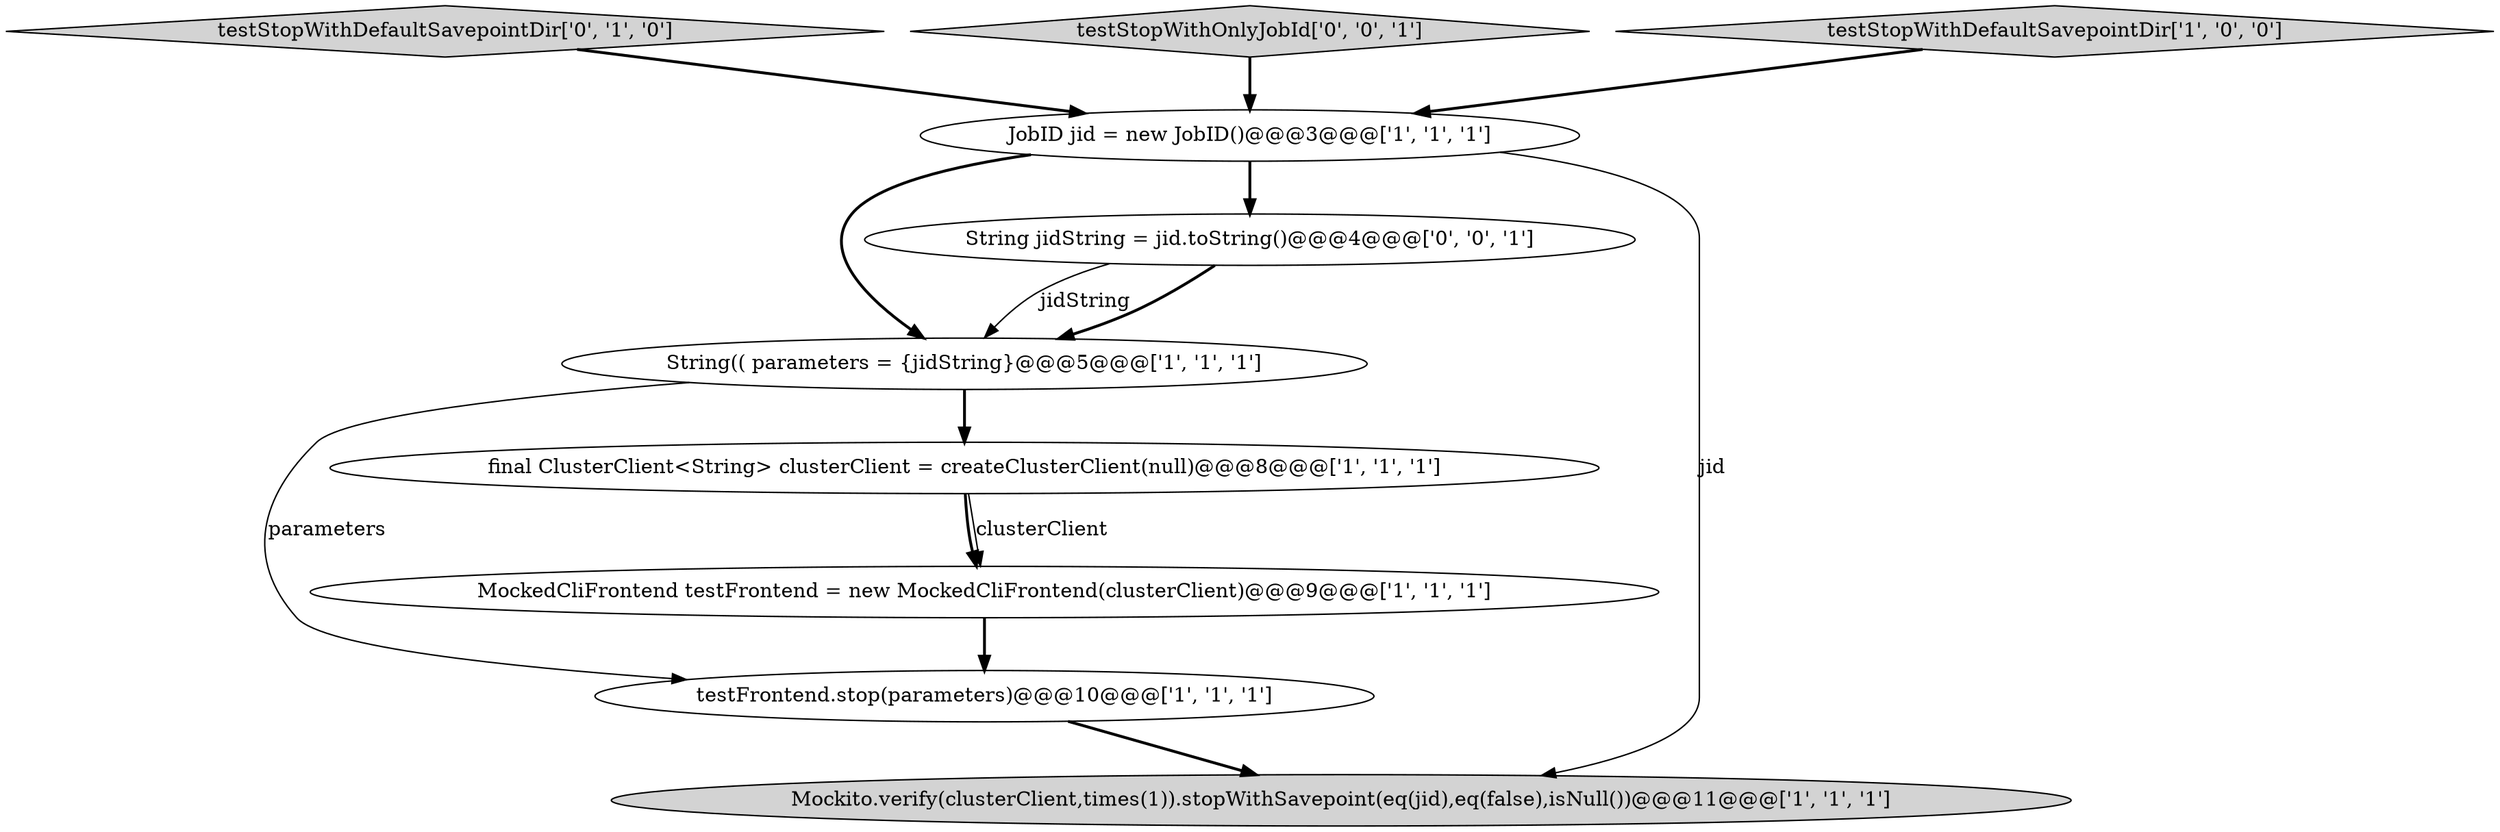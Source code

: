 digraph {
5 [style = filled, label = "JobID jid = new JobID()@@@3@@@['1', '1', '1']", fillcolor = white, shape = ellipse image = "AAA0AAABBB1BBB"];
4 [style = filled, label = "testFrontend.stop(parameters)@@@10@@@['1', '1', '1']", fillcolor = white, shape = ellipse image = "AAA0AAABBB1BBB"];
0 [style = filled, label = "String(( parameters = {jidString}@@@5@@@['1', '1', '1']", fillcolor = white, shape = ellipse image = "AAA0AAABBB1BBB"];
2 [style = filled, label = "final ClusterClient<String> clusterClient = createClusterClient(null)@@@8@@@['1', '1', '1']", fillcolor = white, shape = ellipse image = "AAA0AAABBB1BBB"];
6 [style = filled, label = "MockedCliFrontend testFrontend = new MockedCliFrontend(clusterClient)@@@9@@@['1', '1', '1']", fillcolor = white, shape = ellipse image = "AAA0AAABBB1BBB"];
7 [style = filled, label = "testStopWithDefaultSavepointDir['0', '1', '0']", fillcolor = lightgray, shape = diamond image = "AAA0AAABBB2BBB"];
8 [style = filled, label = "String jidString = jid.toString()@@@4@@@['0', '0', '1']", fillcolor = white, shape = ellipse image = "AAA0AAABBB3BBB"];
9 [style = filled, label = "testStopWithOnlyJobId['0', '0', '1']", fillcolor = lightgray, shape = diamond image = "AAA0AAABBB3BBB"];
1 [style = filled, label = "Mockito.verify(clusterClient,times(1)).stopWithSavepoint(eq(jid),eq(false),isNull())@@@11@@@['1', '1', '1']", fillcolor = lightgray, shape = ellipse image = "AAA0AAABBB1BBB"];
3 [style = filled, label = "testStopWithDefaultSavepointDir['1', '0', '0']", fillcolor = lightgray, shape = diamond image = "AAA0AAABBB1BBB"];
2->6 [style = bold, label=""];
7->5 [style = bold, label=""];
0->4 [style = solid, label="parameters"];
5->0 [style = bold, label=""];
0->2 [style = bold, label=""];
5->8 [style = bold, label=""];
6->4 [style = bold, label=""];
5->1 [style = solid, label="jid"];
9->5 [style = bold, label=""];
2->6 [style = solid, label="clusterClient"];
8->0 [style = solid, label="jidString"];
8->0 [style = bold, label=""];
3->5 [style = bold, label=""];
4->1 [style = bold, label=""];
}

